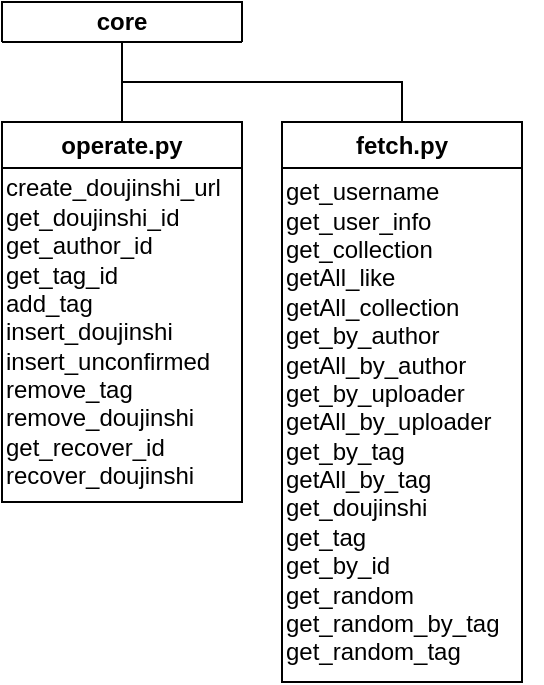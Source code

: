 <mxfile version="21.5.1" type="device">
  <diagram id="C5RBs43oDa-KdzZeNtuy" name="Page-1">
    <mxGraphModel dx="743" dy="423" grid="1" gridSize="10" guides="1" tooltips="1" connect="1" arrows="1" fold="1" page="1" pageScale="1" pageWidth="827" pageHeight="1169" math="0" shadow="0">
      <root>
        <mxCell id="WIyWlLk6GJQsqaUBKTNV-0" />
        <mxCell id="WIyWlLk6GJQsqaUBKTNV-1" parent="WIyWlLk6GJQsqaUBKTNV-0" />
        <mxCell id="eBZOtz-xoTch_VDVBgHP-3" value="fetch.py" style="swimlane;whiteSpace=wrap;html=1;" vertex="1" parent="WIyWlLk6GJQsqaUBKTNV-1">
          <mxGeometry x="420" y="140" width="120" height="280" as="geometry" />
        </mxCell>
        <mxCell id="eBZOtz-xoTch_VDVBgHP-4" value="&lt;div&gt;get_username&lt;/div&gt;&lt;div&gt;get_user_info&lt;/div&gt;&lt;div&gt;get_collection&lt;/div&gt;&lt;div&gt;getAll_like&lt;/div&gt;&lt;div&gt;getAll_collection&lt;/div&gt;&lt;div&gt;get_by_author&lt;/div&gt;&lt;div&gt;getAll_by_author&lt;/div&gt;&lt;div&gt;get_by_uploader&lt;/div&gt;&lt;div&gt;getAll_by_uploader&lt;/div&gt;&lt;div&gt;get_by_tag&lt;/div&gt;&lt;div&gt;getAll_by_tag&lt;/div&gt;&lt;div&gt;get_doujinshi&lt;/div&gt;&lt;div&gt;get_tag&lt;/div&gt;&lt;div&gt;get_by_id&lt;/div&gt;&lt;div&gt;get_random&lt;/div&gt;&lt;div&gt;get_random_by_tag&lt;/div&gt;&lt;div&gt;get_random_tag&lt;/div&gt;" style="text;html=1;align=left;verticalAlign=middle;resizable=0;points=[];autosize=1;strokeColor=none;fillColor=none;" vertex="1" parent="eBZOtz-xoTch_VDVBgHP-3">
          <mxGeometry y="20" width="130" height="260" as="geometry" />
        </mxCell>
        <mxCell id="eBZOtz-xoTch_VDVBgHP-5" value="operate.py" style="swimlane;whiteSpace=wrap;html=1;" vertex="1" parent="WIyWlLk6GJQsqaUBKTNV-1">
          <mxGeometry x="280" y="140" width="120" height="190" as="geometry" />
        </mxCell>
        <mxCell id="eBZOtz-xoTch_VDVBgHP-6" value="&lt;div&gt;create_doujinshi_url&lt;/div&gt;&lt;div&gt;get_doujinshi_id&lt;/div&gt;&lt;div&gt;get_author_id&lt;/div&gt;&lt;div&gt;get_tag_id&lt;/div&gt;&lt;div&gt;add_tag&lt;/div&gt;&lt;div&gt;insert_doujinshi&lt;/div&gt;&lt;div&gt;insert_unconfirmed&lt;/div&gt;&lt;div&gt;remove_tag&lt;/div&gt;&lt;div&gt;remove_doujinshi&lt;/div&gt;&lt;div&gt;get_recover_id&lt;/div&gt;&lt;div&gt;recover_doujinshi&lt;/div&gt;" style="text;html=1;align=left;verticalAlign=middle;resizable=0;points=[];autosize=1;strokeColor=none;fillColor=none;" vertex="1" parent="eBZOtz-xoTch_VDVBgHP-5">
          <mxGeometry y="20" width="130" height="170" as="geometry" />
        </mxCell>
        <mxCell id="eBZOtz-xoTch_VDVBgHP-25" style="edgeStyle=orthogonalEdgeStyle;rounded=0;orthogonalLoop=1;jettySize=auto;html=1;exitX=0.5;exitY=1;exitDx=0;exitDy=0;entryX=0.5;entryY=0;entryDx=0;entryDy=0;endArrow=none;endFill=0;" edge="1" parent="WIyWlLk6GJQsqaUBKTNV-1" source="eBZOtz-xoTch_VDVBgHP-7" target="eBZOtz-xoTch_VDVBgHP-5">
          <mxGeometry relative="1" as="geometry" />
        </mxCell>
        <mxCell id="eBZOtz-xoTch_VDVBgHP-27" style="edgeStyle=orthogonalEdgeStyle;rounded=0;orthogonalLoop=1;jettySize=auto;html=1;exitX=0.5;exitY=1;exitDx=0;exitDy=0;endArrow=none;endFill=0;" edge="1" parent="WIyWlLk6GJQsqaUBKTNV-1" source="eBZOtz-xoTch_VDVBgHP-7" target="eBZOtz-xoTch_VDVBgHP-3">
          <mxGeometry relative="1" as="geometry" />
        </mxCell>
        <mxCell id="eBZOtz-xoTch_VDVBgHP-7" value="core" style="swimlane;whiteSpace=wrap;html=1;" vertex="1" parent="WIyWlLk6GJQsqaUBKTNV-1">
          <mxGeometry x="280" y="80" width="120" height="20" as="geometry" />
        </mxCell>
      </root>
    </mxGraphModel>
  </diagram>
</mxfile>
